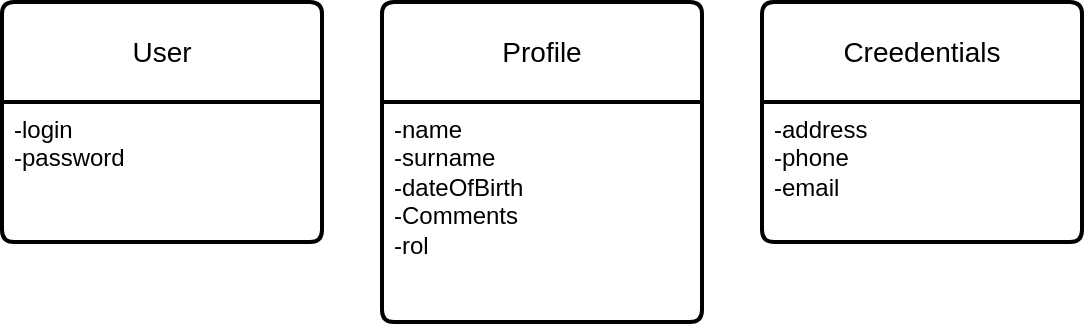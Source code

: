 <mxfile version="24.2.8" type="device">
  <diagram name="Page-1" id="yx7FTV7al8Zu3Y11XhSC">
    <mxGraphModel dx="1434" dy="784" grid="1" gridSize="10" guides="1" tooltips="1" connect="1" arrows="1" fold="1" page="1" pageScale="1" pageWidth="850" pageHeight="1100" math="0" shadow="0">
      <root>
        <mxCell id="0" />
        <mxCell id="1" parent="0" />
        <mxCell id="Rd3AmwXykcZ8SJWORNFc-4" value="User" style="swimlane;childLayout=stackLayout;horizontal=1;startSize=50;horizontalStack=0;rounded=1;fontSize=14;fontStyle=0;strokeWidth=2;resizeParent=0;resizeLast=1;shadow=0;dashed=0;align=center;arcSize=4;whiteSpace=wrap;html=1;" vertex="1" parent="1">
          <mxGeometry x="40" y="280" width="160" height="120" as="geometry" />
        </mxCell>
        <mxCell id="Rd3AmwXykcZ8SJWORNFc-5" value="-login&lt;div&gt;-password&lt;/div&gt;" style="align=left;strokeColor=none;fillColor=none;spacingLeft=4;fontSize=12;verticalAlign=top;resizable=0;rotatable=0;part=1;html=1;" vertex="1" parent="Rd3AmwXykcZ8SJWORNFc-4">
          <mxGeometry y="50" width="160" height="70" as="geometry" />
        </mxCell>
        <mxCell id="Rd3AmwXykcZ8SJWORNFc-6" value="Profile" style="swimlane;childLayout=stackLayout;horizontal=1;startSize=50;horizontalStack=0;rounded=1;fontSize=14;fontStyle=0;strokeWidth=2;resizeParent=0;resizeLast=1;shadow=0;dashed=0;align=center;arcSize=4;whiteSpace=wrap;html=1;" vertex="1" parent="1">
          <mxGeometry x="230" y="280" width="160" height="160" as="geometry" />
        </mxCell>
        <mxCell id="Rd3AmwXykcZ8SJWORNFc-7" value="-name&lt;div&gt;-surname&lt;/div&gt;&lt;div&gt;-dateOfBirth&lt;/div&gt;&lt;div&gt;-Comments&lt;/div&gt;&lt;div&gt;-rol&lt;/div&gt;" style="align=left;strokeColor=none;fillColor=none;spacingLeft=4;fontSize=12;verticalAlign=top;resizable=0;rotatable=0;part=1;html=1;" vertex="1" parent="Rd3AmwXykcZ8SJWORNFc-6">
          <mxGeometry y="50" width="160" height="110" as="geometry" />
        </mxCell>
        <mxCell id="Rd3AmwXykcZ8SJWORNFc-13" value="Creedentials" style="swimlane;childLayout=stackLayout;horizontal=1;startSize=50;horizontalStack=0;rounded=1;fontSize=14;fontStyle=0;strokeWidth=2;resizeParent=0;resizeLast=1;shadow=0;dashed=0;align=center;arcSize=4;whiteSpace=wrap;html=1;" vertex="1" parent="1">
          <mxGeometry x="420" y="280" width="160" height="120" as="geometry" />
        </mxCell>
        <mxCell id="Rd3AmwXykcZ8SJWORNFc-14" value="-address&lt;div&gt;-phone&lt;/div&gt;&lt;div&gt;-email&lt;/div&gt;" style="align=left;strokeColor=none;fillColor=none;spacingLeft=4;fontSize=12;verticalAlign=top;resizable=0;rotatable=0;part=1;html=1;" vertex="1" parent="Rd3AmwXykcZ8SJWORNFc-13">
          <mxGeometry y="50" width="160" height="70" as="geometry" />
        </mxCell>
      </root>
    </mxGraphModel>
  </diagram>
</mxfile>
